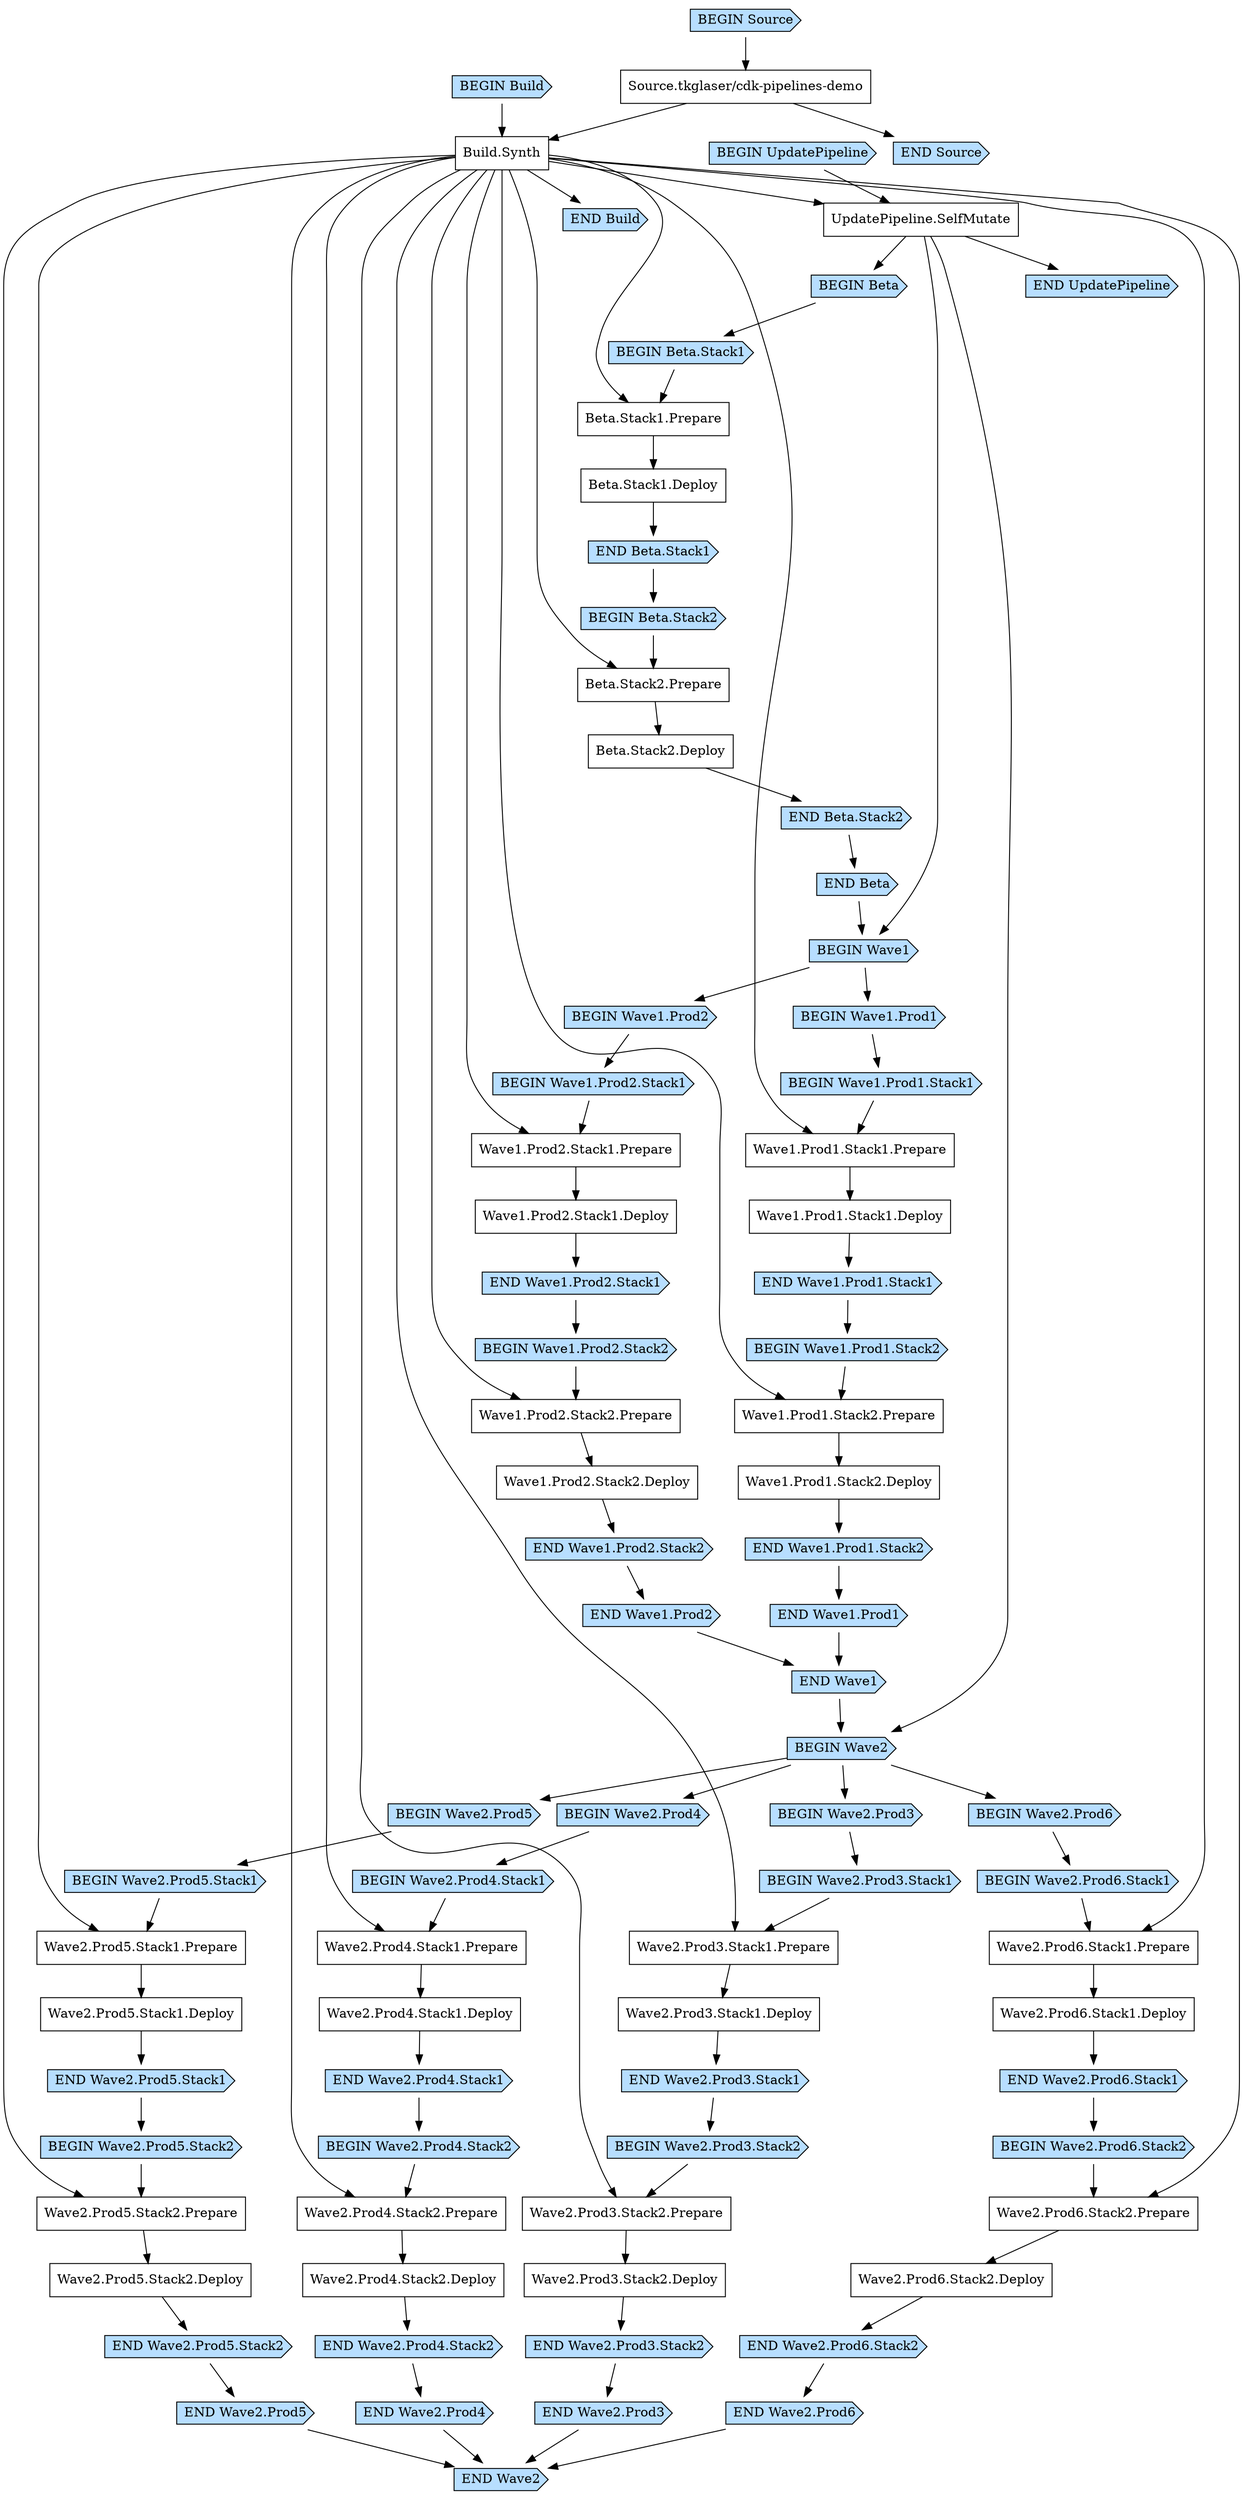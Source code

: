 digraph G {
  # Arrows represent an "unlocks" relationship (opposite of dependency). So chosen
  # because the layout looks more natural that way.
  # To represent subgraph dependencies, subgraphs are represented by BEGIN/END nodes.
  # To render: `dot -Tsvg PipelineStackPipeline9DB740AF.dot > graph.svg`, open in a browser.
  node [shape="box"];
"BEGIN Build" [shape="cds", style="filled", fillcolor="#b7deff"];
"END Build" [shape="cds", style="filled", fillcolor="#b7deff"];
"Build.Synth";
"Source.tkglaser/cdk-pipelines-demo" -> "Build.Synth";
"BEGIN Build" -> "Build.Synth";
"Build.Synth" -> "END Build";
"BEGIN UpdatePipeline" [shape="cds", style="filled", fillcolor="#b7deff"];
"END UpdatePipeline" [shape="cds", style="filled", fillcolor="#b7deff"];
"UpdatePipeline.SelfMutate";
"Build.Synth" -> "UpdatePipeline.SelfMutate";
"BEGIN UpdatePipeline" -> "UpdatePipeline.SelfMutate";
"UpdatePipeline.SelfMutate" -> "END UpdatePipeline";
"BEGIN Beta" [shape="cds", style="filled", fillcolor="#b7deff"];
"END Beta" [shape="cds", style="filled", fillcolor="#b7deff"];
"UpdatePipeline.SelfMutate" -> "BEGIN Beta";
"BEGIN Beta.Stack1" [shape="cds", style="filled", fillcolor="#b7deff"];
"END Beta.Stack1" [shape="cds", style="filled", fillcolor="#b7deff"];
"Beta.Stack1.Deploy";
"Beta.Stack1.Prepare" -> "Beta.Stack1.Deploy";
"Beta.Stack1.Prepare";
"Build.Synth" -> "Beta.Stack1.Prepare";
"BEGIN Beta.Stack1" -> "Beta.Stack1.Prepare";
"Beta.Stack1.Deploy" -> "END Beta.Stack1";
"BEGIN Beta.Stack2" [shape="cds", style="filled", fillcolor="#b7deff"];
"END Beta.Stack2" [shape="cds", style="filled", fillcolor="#b7deff"];
"END Beta.Stack1" -> "BEGIN Beta.Stack2";
"Beta.Stack2.Deploy";
"Beta.Stack2.Prepare" -> "Beta.Stack2.Deploy";
"Beta.Stack2.Prepare";
"Build.Synth" -> "Beta.Stack2.Prepare";
"BEGIN Beta.Stack2" -> "Beta.Stack2.Prepare";
"Beta.Stack2.Deploy" -> "END Beta.Stack2";
"BEGIN Beta" -> "BEGIN Beta.Stack1";
"END Beta.Stack2" -> "END Beta";
"BEGIN Wave1" [shape="cds", style="filled", fillcolor="#b7deff"];
"END Wave1" [shape="cds", style="filled", fillcolor="#b7deff"];
"UpdatePipeline.SelfMutate" -> "BEGIN Wave1";
"END Beta" -> "BEGIN Wave1";
"BEGIN Wave1.Prod1" [shape="cds", style="filled", fillcolor="#b7deff"];
"END Wave1.Prod1" [shape="cds", style="filled", fillcolor="#b7deff"];
"BEGIN Wave1.Prod1.Stack1" [shape="cds", style="filled", fillcolor="#b7deff"];
"END Wave1.Prod1.Stack1" [shape="cds", style="filled", fillcolor="#b7deff"];
"Wave1.Prod1.Stack1.Deploy";
"Wave1.Prod1.Stack1.Prepare" -> "Wave1.Prod1.Stack1.Deploy";
"Wave1.Prod1.Stack1.Prepare";
"Build.Synth" -> "Wave1.Prod1.Stack1.Prepare";
"BEGIN Wave1.Prod1.Stack1" -> "Wave1.Prod1.Stack1.Prepare";
"Wave1.Prod1.Stack1.Deploy" -> "END Wave1.Prod1.Stack1";
"BEGIN Wave1.Prod1.Stack2" [shape="cds", style="filled", fillcolor="#b7deff"];
"END Wave1.Prod1.Stack2" [shape="cds", style="filled", fillcolor="#b7deff"];
"END Wave1.Prod1.Stack1" -> "BEGIN Wave1.Prod1.Stack2";
"Wave1.Prod1.Stack2.Deploy";
"Wave1.Prod1.Stack2.Prepare" -> "Wave1.Prod1.Stack2.Deploy";
"Wave1.Prod1.Stack2.Prepare";
"Build.Synth" -> "Wave1.Prod1.Stack2.Prepare";
"BEGIN Wave1.Prod1.Stack2" -> "Wave1.Prod1.Stack2.Prepare";
"Wave1.Prod1.Stack2.Deploy" -> "END Wave1.Prod1.Stack2";
"BEGIN Wave1.Prod1" -> "BEGIN Wave1.Prod1.Stack1";
"END Wave1.Prod1.Stack2" -> "END Wave1.Prod1";
"BEGIN Wave1.Prod2" [shape="cds", style="filled", fillcolor="#b7deff"];
"END Wave1.Prod2" [shape="cds", style="filled", fillcolor="#b7deff"];
"BEGIN Wave1.Prod2.Stack1" [shape="cds", style="filled", fillcolor="#b7deff"];
"END Wave1.Prod2.Stack1" [shape="cds", style="filled", fillcolor="#b7deff"];
"Wave1.Prod2.Stack1.Deploy";
"Wave1.Prod2.Stack1.Prepare" -> "Wave1.Prod2.Stack1.Deploy";
"Wave1.Prod2.Stack1.Prepare";
"Build.Synth" -> "Wave1.Prod2.Stack1.Prepare";
"BEGIN Wave1.Prod2.Stack1" -> "Wave1.Prod2.Stack1.Prepare";
"Wave1.Prod2.Stack1.Deploy" -> "END Wave1.Prod2.Stack1";
"BEGIN Wave1.Prod2.Stack2" [shape="cds", style="filled", fillcolor="#b7deff"];
"END Wave1.Prod2.Stack2" [shape="cds", style="filled", fillcolor="#b7deff"];
"END Wave1.Prod2.Stack1" -> "BEGIN Wave1.Prod2.Stack2";
"Wave1.Prod2.Stack2.Deploy";
"Wave1.Prod2.Stack2.Prepare" -> "Wave1.Prod2.Stack2.Deploy";
"Wave1.Prod2.Stack2.Prepare";
"Build.Synth" -> "Wave1.Prod2.Stack2.Prepare";
"BEGIN Wave1.Prod2.Stack2" -> "Wave1.Prod2.Stack2.Prepare";
"Wave1.Prod2.Stack2.Deploy" -> "END Wave1.Prod2.Stack2";
"BEGIN Wave1.Prod2" -> "BEGIN Wave1.Prod2.Stack1";
"END Wave1.Prod2.Stack2" -> "END Wave1.Prod2";
"BEGIN Wave1" -> "BEGIN Wave1.Prod1";
"BEGIN Wave1" -> "BEGIN Wave1.Prod2";
"END Wave1.Prod1" -> "END Wave1";
"END Wave1.Prod2" -> "END Wave1";
"BEGIN Wave2" [shape="cds", style="filled", fillcolor="#b7deff"];
"END Wave2" [shape="cds", style="filled", fillcolor="#b7deff"];
"UpdatePipeline.SelfMutate" -> "BEGIN Wave2";
"END Wave1" -> "BEGIN Wave2";
"BEGIN Wave2.Prod3" [shape="cds", style="filled", fillcolor="#b7deff"];
"END Wave2.Prod3" [shape="cds", style="filled", fillcolor="#b7deff"];
"BEGIN Wave2.Prod3.Stack1" [shape="cds", style="filled", fillcolor="#b7deff"];
"END Wave2.Prod3.Stack1" [shape="cds", style="filled", fillcolor="#b7deff"];
"Wave2.Prod3.Stack1.Deploy";
"Wave2.Prod3.Stack1.Prepare" -> "Wave2.Prod3.Stack1.Deploy";
"Wave2.Prod3.Stack1.Prepare";
"Build.Synth" -> "Wave2.Prod3.Stack1.Prepare";
"BEGIN Wave2.Prod3.Stack1" -> "Wave2.Prod3.Stack1.Prepare";
"Wave2.Prod3.Stack1.Deploy" -> "END Wave2.Prod3.Stack1";
"BEGIN Wave2.Prod3.Stack2" [shape="cds", style="filled", fillcolor="#b7deff"];
"END Wave2.Prod3.Stack2" [shape="cds", style="filled", fillcolor="#b7deff"];
"END Wave2.Prod3.Stack1" -> "BEGIN Wave2.Prod3.Stack2";
"Wave2.Prod3.Stack2.Deploy";
"Wave2.Prod3.Stack2.Prepare" -> "Wave2.Prod3.Stack2.Deploy";
"Wave2.Prod3.Stack2.Prepare";
"Build.Synth" -> "Wave2.Prod3.Stack2.Prepare";
"BEGIN Wave2.Prod3.Stack2" -> "Wave2.Prod3.Stack2.Prepare";
"Wave2.Prod3.Stack2.Deploy" -> "END Wave2.Prod3.Stack2";
"BEGIN Wave2.Prod3" -> "BEGIN Wave2.Prod3.Stack1";
"END Wave2.Prod3.Stack2" -> "END Wave2.Prod3";
"BEGIN Wave2.Prod4" [shape="cds", style="filled", fillcolor="#b7deff"];
"END Wave2.Prod4" [shape="cds", style="filled", fillcolor="#b7deff"];
"BEGIN Wave2.Prod4.Stack1" [shape="cds", style="filled", fillcolor="#b7deff"];
"END Wave2.Prod4.Stack1" [shape="cds", style="filled", fillcolor="#b7deff"];
"Wave2.Prod4.Stack1.Deploy";
"Wave2.Prod4.Stack1.Prepare" -> "Wave2.Prod4.Stack1.Deploy";
"Wave2.Prod4.Stack1.Prepare";
"Build.Synth" -> "Wave2.Prod4.Stack1.Prepare";
"BEGIN Wave2.Prod4.Stack1" -> "Wave2.Prod4.Stack1.Prepare";
"Wave2.Prod4.Stack1.Deploy" -> "END Wave2.Prod4.Stack1";
"BEGIN Wave2.Prod4.Stack2" [shape="cds", style="filled", fillcolor="#b7deff"];
"END Wave2.Prod4.Stack2" [shape="cds", style="filled", fillcolor="#b7deff"];
"END Wave2.Prod4.Stack1" -> "BEGIN Wave2.Prod4.Stack2";
"Wave2.Prod4.Stack2.Deploy";
"Wave2.Prod4.Stack2.Prepare" -> "Wave2.Prod4.Stack2.Deploy";
"Wave2.Prod4.Stack2.Prepare";
"Build.Synth" -> "Wave2.Prod4.Stack2.Prepare";
"BEGIN Wave2.Prod4.Stack2" -> "Wave2.Prod4.Stack2.Prepare";
"Wave2.Prod4.Stack2.Deploy" -> "END Wave2.Prod4.Stack2";
"BEGIN Wave2.Prod4" -> "BEGIN Wave2.Prod4.Stack1";
"END Wave2.Prod4.Stack2" -> "END Wave2.Prod4";
"BEGIN Wave2.Prod5" [shape="cds", style="filled", fillcolor="#b7deff"];
"END Wave2.Prod5" [shape="cds", style="filled", fillcolor="#b7deff"];
"BEGIN Wave2.Prod5.Stack1" [shape="cds", style="filled", fillcolor="#b7deff"];
"END Wave2.Prod5.Stack1" [shape="cds", style="filled", fillcolor="#b7deff"];
"Wave2.Prod5.Stack1.Deploy";
"Wave2.Prod5.Stack1.Prepare" -> "Wave2.Prod5.Stack1.Deploy";
"Wave2.Prod5.Stack1.Prepare";
"Build.Synth" -> "Wave2.Prod5.Stack1.Prepare";
"BEGIN Wave2.Prod5.Stack1" -> "Wave2.Prod5.Stack1.Prepare";
"Wave2.Prod5.Stack1.Deploy" -> "END Wave2.Prod5.Stack1";
"BEGIN Wave2.Prod5.Stack2" [shape="cds", style="filled", fillcolor="#b7deff"];
"END Wave2.Prod5.Stack2" [shape="cds", style="filled", fillcolor="#b7deff"];
"END Wave2.Prod5.Stack1" -> "BEGIN Wave2.Prod5.Stack2";
"Wave2.Prod5.Stack2.Deploy";
"Wave2.Prod5.Stack2.Prepare" -> "Wave2.Prod5.Stack2.Deploy";
"Wave2.Prod5.Stack2.Prepare";
"Build.Synth" -> "Wave2.Prod5.Stack2.Prepare";
"BEGIN Wave2.Prod5.Stack2" -> "Wave2.Prod5.Stack2.Prepare";
"Wave2.Prod5.Stack2.Deploy" -> "END Wave2.Prod5.Stack2";
"BEGIN Wave2.Prod5" -> "BEGIN Wave2.Prod5.Stack1";
"END Wave2.Prod5.Stack2" -> "END Wave2.Prod5";
"BEGIN Wave2.Prod6" [shape="cds", style="filled", fillcolor="#b7deff"];
"END Wave2.Prod6" [shape="cds", style="filled", fillcolor="#b7deff"];
"BEGIN Wave2.Prod6.Stack1" [shape="cds", style="filled", fillcolor="#b7deff"];
"END Wave2.Prod6.Stack1" [shape="cds", style="filled", fillcolor="#b7deff"];
"Wave2.Prod6.Stack1.Deploy";
"Wave2.Prod6.Stack1.Prepare" -> "Wave2.Prod6.Stack1.Deploy";
"Wave2.Prod6.Stack1.Prepare";
"Build.Synth" -> "Wave2.Prod6.Stack1.Prepare";
"BEGIN Wave2.Prod6.Stack1" -> "Wave2.Prod6.Stack1.Prepare";
"Wave2.Prod6.Stack1.Deploy" -> "END Wave2.Prod6.Stack1";
"BEGIN Wave2.Prod6.Stack2" [shape="cds", style="filled", fillcolor="#b7deff"];
"END Wave2.Prod6.Stack2" [shape="cds", style="filled", fillcolor="#b7deff"];
"END Wave2.Prod6.Stack1" -> "BEGIN Wave2.Prod6.Stack2";
"Wave2.Prod6.Stack2.Deploy";
"Wave2.Prod6.Stack2.Prepare" -> "Wave2.Prod6.Stack2.Deploy";
"Wave2.Prod6.Stack2.Prepare";
"Build.Synth" -> "Wave2.Prod6.Stack2.Prepare";
"BEGIN Wave2.Prod6.Stack2" -> "Wave2.Prod6.Stack2.Prepare";
"Wave2.Prod6.Stack2.Deploy" -> "END Wave2.Prod6.Stack2";
"BEGIN Wave2.Prod6" -> "BEGIN Wave2.Prod6.Stack1";
"END Wave2.Prod6.Stack2" -> "END Wave2.Prod6";
"BEGIN Wave2" -> "BEGIN Wave2.Prod3";
"BEGIN Wave2" -> "BEGIN Wave2.Prod4";
"BEGIN Wave2" -> "BEGIN Wave2.Prod5";
"BEGIN Wave2" -> "BEGIN Wave2.Prod6";
"END Wave2.Prod3" -> "END Wave2";
"END Wave2.Prod4" -> "END Wave2";
"END Wave2.Prod5" -> "END Wave2";
"END Wave2.Prod6" -> "END Wave2";
"BEGIN Source" [shape="cds", style="filled", fillcolor="#b7deff"];
"END Source" [shape="cds", style="filled", fillcolor="#b7deff"];
"Source.tkglaser/cdk-pipelines-demo";
"BEGIN Source" -> "Source.tkglaser/cdk-pipelines-demo";
"Source.tkglaser/cdk-pipelines-demo" -> "END Source";
}